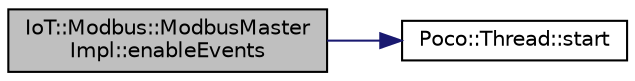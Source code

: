 digraph "IoT::Modbus::ModbusMasterImpl::enableEvents"
{
 // LATEX_PDF_SIZE
  edge [fontname="Helvetica",fontsize="10",labelfontname="Helvetica",labelfontsize="10"];
  node [fontname="Helvetica",fontsize="10",shape=record];
  rankdir="LR";
  Node1 [label="IoT::Modbus::ModbusMaster\lImpl::enableEvents",height=0.2,width=0.4,color="black", fillcolor="grey75", style="filled", fontcolor="black",tooltip=" "];
  Node1 -> Node2 [color="midnightblue",fontsize="10",style="solid",fontname="Helvetica"];
  Node2 [label="Poco::Thread::start",height=0.2,width=0.4,color="black", fillcolor="white", style="filled",URL="$classPoco_1_1Thread.html#aca167199ed123ca70ef94b166806321a",tooltip=" "];
}
